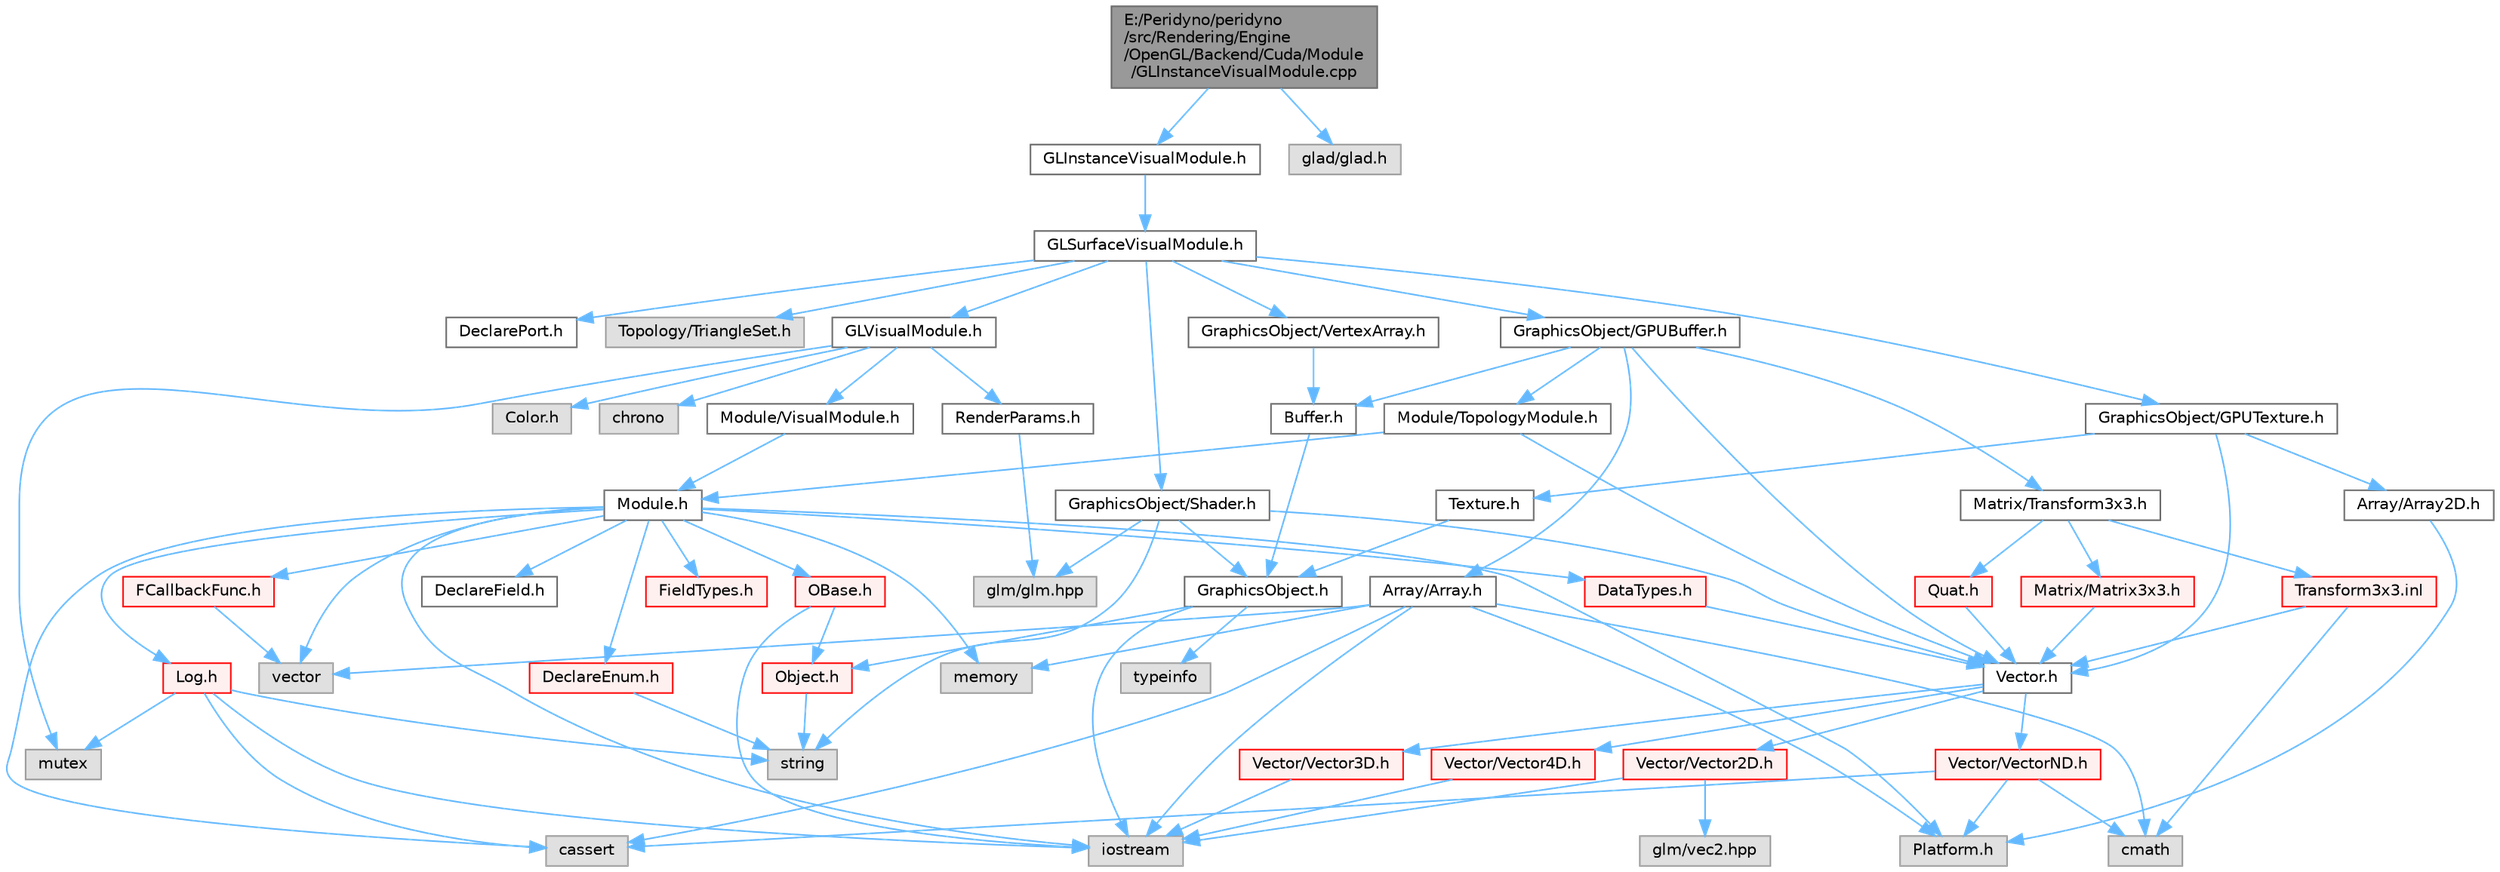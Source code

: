 digraph "E:/Peridyno/peridyno/src/Rendering/Engine/OpenGL/Backend/Cuda/Module/GLInstanceVisualModule.cpp"
{
 // LATEX_PDF_SIZE
  bgcolor="transparent";
  edge [fontname=Helvetica,fontsize=10,labelfontname=Helvetica,labelfontsize=10];
  node [fontname=Helvetica,fontsize=10,shape=box,height=0.2,width=0.4];
  Node1 [id="Node000001",label="E:/Peridyno/peridyno\l/src/Rendering/Engine\l/OpenGL/Backend/Cuda/Module\l/GLInstanceVisualModule.cpp",height=0.2,width=0.4,color="gray40", fillcolor="grey60", style="filled", fontcolor="black",tooltip=" "];
  Node1 -> Node2 [id="edge1_Node000001_Node000002",color="steelblue1",style="solid",tooltip=" "];
  Node2 [id="Node000002",label="GLInstanceVisualModule.h",height=0.2,width=0.4,color="grey40", fillcolor="white", style="filled",URL="$_g_l_instance_visual_module_8h.html",tooltip=" "];
  Node2 -> Node3 [id="edge2_Node000002_Node000003",color="steelblue1",style="solid",tooltip=" "];
  Node3 [id="Node000003",label="GLSurfaceVisualModule.h",height=0.2,width=0.4,color="grey40", fillcolor="white", style="filled",URL="$_g_l_surface_visual_module_8h.html",tooltip=" "];
  Node3 -> Node4 [id="edge3_Node000003_Node000004",color="steelblue1",style="solid",tooltip=" "];
  Node4 [id="Node000004",label="DeclarePort.h",height=0.2,width=0.4,color="grey40", fillcolor="white", style="filled",URL="$_declare_port_8h.html",tooltip=" "];
  Node3 -> Node5 [id="edge4_Node000003_Node000005",color="steelblue1",style="solid",tooltip=" "];
  Node5 [id="Node000005",label="Topology/TriangleSet.h",height=0.2,width=0.4,color="grey60", fillcolor="#E0E0E0", style="filled",tooltip=" "];
  Node3 -> Node6 [id="edge5_Node000003_Node000006",color="steelblue1",style="solid",tooltip=" "];
  Node6 [id="Node000006",label="GLVisualModule.h",height=0.2,width=0.4,color="grey40", fillcolor="white", style="filled",URL="$_g_l_visual_module_8h.html",tooltip=" "];
  Node6 -> Node7 [id="edge6_Node000006_Node000007",color="steelblue1",style="solid",tooltip=" "];
  Node7 [id="Node000007",label="chrono",height=0.2,width=0.4,color="grey60", fillcolor="#E0E0E0", style="filled",tooltip=" "];
  Node6 -> Node8 [id="edge7_Node000006_Node000008",color="steelblue1",style="solid",tooltip=" "];
  Node8 [id="Node000008",label="mutex",height=0.2,width=0.4,color="grey60", fillcolor="#E0E0E0", style="filled",tooltip=" "];
  Node6 -> Node9 [id="edge8_Node000006_Node000009",color="steelblue1",style="solid",tooltip=" "];
  Node9 [id="Node000009",label="Module/VisualModule.h",height=0.2,width=0.4,color="grey40", fillcolor="white", style="filled",URL="$_visual_module_8h.html",tooltip=" "];
  Node9 -> Node10 [id="edge9_Node000009_Node000010",color="steelblue1",style="solid",tooltip=" "];
  Node10 [id="Node000010",label="Module.h",height=0.2,width=0.4,color="grey40", fillcolor="white", style="filled",URL="$_module_8h.html",tooltip=" "];
  Node10 -> Node11 [id="edge10_Node000010_Node000011",color="steelblue1",style="solid",tooltip=" "];
  Node11 [id="Node000011",label="Platform.h",height=0.2,width=0.4,color="grey60", fillcolor="#E0E0E0", style="filled",tooltip=" "];
  Node10 -> Node12 [id="edge11_Node000010_Node000012",color="steelblue1",style="solid",tooltip=" "];
  Node12 [id="Node000012",label="memory",height=0.2,width=0.4,color="grey60", fillcolor="#E0E0E0", style="filled",tooltip=" "];
  Node10 -> Node13 [id="edge12_Node000010_Node000013",color="steelblue1",style="solid",tooltip=" "];
  Node13 [id="Node000013",label="vector",height=0.2,width=0.4,color="grey60", fillcolor="#E0E0E0", style="filled",tooltip=" "];
  Node10 -> Node14 [id="edge13_Node000010_Node000014",color="steelblue1",style="solid",tooltip=" "];
  Node14 [id="Node000014",label="cassert",height=0.2,width=0.4,color="grey60", fillcolor="#E0E0E0", style="filled",tooltip=" "];
  Node10 -> Node15 [id="edge14_Node000010_Node000015",color="steelblue1",style="solid",tooltip=" "];
  Node15 [id="Node000015",label="iostream",height=0.2,width=0.4,color="grey60", fillcolor="#E0E0E0", style="filled",tooltip=" "];
  Node10 -> Node16 [id="edge15_Node000010_Node000016",color="steelblue1",style="solid",tooltip=" "];
  Node16 [id="Node000016",label="OBase.h",height=0.2,width=0.4,color="red", fillcolor="#FFF0F0", style="filled",URL="$_o_base_8h.html",tooltip=" "];
  Node16 -> Node15 [id="edge16_Node000016_Node000015",color="steelblue1",style="solid",tooltip=" "];
  Node16 -> Node23 [id="edge17_Node000016_Node000023",color="steelblue1",style="solid",tooltip=" "];
  Node23 [id="Node000023",label="Object.h",height=0.2,width=0.4,color="red", fillcolor="#FFF0F0", style="filled",URL="$_object_8h.html",tooltip=" "];
  Node23 -> Node20 [id="edge18_Node000023_Node000020",color="steelblue1",style="solid",tooltip=" "];
  Node20 [id="Node000020",label="string",height=0.2,width=0.4,color="grey60", fillcolor="#E0E0E0", style="filled",tooltip=" "];
  Node10 -> Node26 [id="edge19_Node000010_Node000026",color="steelblue1",style="solid",tooltip=" "];
  Node26 [id="Node000026",label="Log.h",height=0.2,width=0.4,color="red", fillcolor="#FFF0F0", style="filled",URL="$_log_8h.html",tooltip=" "];
  Node26 -> Node8 [id="edge20_Node000026_Node000008",color="steelblue1",style="solid",tooltip=" "];
  Node26 -> Node20 [id="edge21_Node000026_Node000020",color="steelblue1",style="solid",tooltip=" "];
  Node26 -> Node15 [id="edge22_Node000026_Node000015",color="steelblue1",style="solid",tooltip=" "];
  Node26 -> Node14 [id="edge23_Node000026_Node000014",color="steelblue1",style="solid",tooltip=" "];
  Node10 -> Node33 [id="edge24_Node000010_Node000033",color="steelblue1",style="solid",tooltip=" "];
  Node33 [id="Node000033",label="DataTypes.h",height=0.2,width=0.4,color="red", fillcolor="#FFF0F0", style="filled",URL="$_data_types_8h.html",tooltip=" "];
  Node33 -> Node34 [id="edge25_Node000033_Node000034",color="steelblue1",style="solid",tooltip=" "];
  Node34 [id="Node000034",label="Vector.h",height=0.2,width=0.4,color="grey40", fillcolor="white", style="filled",URL="$_vector_8h.html",tooltip=" "];
  Node34 -> Node35 [id="edge26_Node000034_Node000035",color="steelblue1",style="solid",tooltip=" "];
  Node35 [id="Node000035",label="Vector/Vector2D.h",height=0.2,width=0.4,color="red", fillcolor="#FFF0F0", style="filled",URL="$_vector2_d_8h.html",tooltip=" "];
  Node35 -> Node36 [id="edge27_Node000035_Node000036",color="steelblue1",style="solid",tooltip=" "];
  Node36 [id="Node000036",label="glm/vec2.hpp",height=0.2,width=0.4,color="grey60", fillcolor="#E0E0E0", style="filled",tooltip=" "];
  Node35 -> Node15 [id="edge28_Node000035_Node000015",color="steelblue1",style="solid",tooltip=" "];
  Node34 -> Node41 [id="edge29_Node000034_Node000041",color="steelblue1",style="solid",tooltip=" "];
  Node41 [id="Node000041",label="Vector/Vector3D.h",height=0.2,width=0.4,color="red", fillcolor="#FFF0F0", style="filled",URL="$_vector3_d_8h.html",tooltip=" "];
  Node41 -> Node15 [id="edge30_Node000041_Node000015",color="steelblue1",style="solid",tooltip=" "];
  Node34 -> Node44 [id="edge31_Node000034_Node000044",color="steelblue1",style="solid",tooltip=" "];
  Node44 [id="Node000044",label="Vector/Vector4D.h",height=0.2,width=0.4,color="red", fillcolor="#FFF0F0", style="filled",URL="$_vector4_d_8h.html",tooltip=" "];
  Node44 -> Node15 [id="edge32_Node000044_Node000015",color="steelblue1",style="solid",tooltip=" "];
  Node34 -> Node47 [id="edge33_Node000034_Node000047",color="steelblue1",style="solid",tooltip=" "];
  Node47 [id="Node000047",label="Vector/VectorND.h",height=0.2,width=0.4,color="red", fillcolor="#FFF0F0", style="filled",URL="$_vector_n_d_8h.html",tooltip=" "];
  Node47 -> Node52 [id="edge34_Node000047_Node000052",color="steelblue1",style="solid",tooltip=" "];
  Node52 [id="Node000052",label="cmath",height=0.2,width=0.4,color="grey60", fillcolor="#E0E0E0", style="filled",tooltip=" "];
  Node47 -> Node14 [id="edge35_Node000047_Node000014",color="steelblue1",style="solid",tooltip=" "];
  Node47 -> Node11 [id="edge36_Node000047_Node000011",color="steelblue1",style="solid",tooltip=" "];
  Node10 -> Node74 [id="edge37_Node000010_Node000074",color="steelblue1",style="solid",tooltip=" "];
  Node74 [id="Node000074",label="DeclareEnum.h",height=0.2,width=0.4,color="red", fillcolor="#FFF0F0", style="filled",URL="$_declare_enum_8h.html",tooltip=" "];
  Node74 -> Node20 [id="edge38_Node000074_Node000020",color="steelblue1",style="solid",tooltip=" "];
  Node10 -> Node91 [id="edge39_Node000010_Node000091",color="steelblue1",style="solid",tooltip=" "];
  Node91 [id="Node000091",label="DeclareField.h",height=0.2,width=0.4,color="grey40", fillcolor="white", style="filled",URL="$_declare_field_8h.html",tooltip=" "];
  Node10 -> Node92 [id="edge40_Node000010_Node000092",color="steelblue1",style="solid",tooltip=" "];
  Node92 [id="Node000092",label="FCallbackFunc.h",height=0.2,width=0.4,color="red", fillcolor="#FFF0F0", style="filled",URL="$_f_callback_func_8h.html",tooltip=" "];
  Node92 -> Node13 [id="edge41_Node000092_Node000013",color="steelblue1",style="solid",tooltip=" "];
  Node10 -> Node93 [id="edge42_Node000010_Node000093",color="steelblue1",style="solid",tooltip=" "];
  Node93 [id="Node000093",label="FieldTypes.h",height=0.2,width=0.4,color="red", fillcolor="#FFF0F0", style="filled",URL="$_field_types_8h.html",tooltip=" "];
  Node6 -> Node95 [id="edge43_Node000006_Node000095",color="steelblue1",style="solid",tooltip=" "];
  Node95 [id="Node000095",label="Color.h",height=0.2,width=0.4,color="grey60", fillcolor="#E0E0E0", style="filled",tooltip=" "];
  Node6 -> Node96 [id="edge44_Node000006_Node000096",color="steelblue1",style="solid",tooltip=" "];
  Node96 [id="Node000096",label="RenderParams.h",height=0.2,width=0.4,color="grey40", fillcolor="white", style="filled",URL="$_render_params_8h.html",tooltip=" "];
  Node96 -> Node86 [id="edge45_Node000096_Node000086",color="steelblue1",style="solid",tooltip=" "];
  Node86 [id="Node000086",label="glm/glm.hpp",height=0.2,width=0.4,color="grey60", fillcolor="#E0E0E0", style="filled",tooltip=" "];
  Node3 -> Node97 [id="edge46_Node000003_Node000097",color="steelblue1",style="solid",tooltip=" "];
  Node97 [id="Node000097",label="GraphicsObject/GPUBuffer.h",height=0.2,width=0.4,color="grey40", fillcolor="white", style="filled",URL="$_g_p_u_buffer_8h.html",tooltip=" "];
  Node97 -> Node98 [id="edge47_Node000097_Node000098",color="steelblue1",style="solid",tooltip=" "];
  Node98 [id="Node000098",label="Buffer.h",height=0.2,width=0.4,color="grey40", fillcolor="white", style="filled",URL="$_buffer_8h.html",tooltip=" "];
  Node98 -> Node99 [id="edge48_Node000098_Node000099",color="steelblue1",style="solid",tooltip=" "];
  Node99 [id="Node000099",label="GraphicsObject.h",height=0.2,width=0.4,color="grey40", fillcolor="white", style="filled",URL="$_graphics_object_8h.html",tooltip=" "];
  Node99 -> Node19 [id="edge49_Node000099_Node000019",color="steelblue1",style="solid",tooltip=" "];
  Node19 [id="Node000019",label="typeinfo",height=0.2,width=0.4,color="grey60", fillcolor="#E0E0E0", style="filled",tooltip=" "];
  Node99 -> Node15 [id="edge50_Node000099_Node000015",color="steelblue1",style="solid",tooltip=" "];
  Node99 -> Node23 [id="edge51_Node000099_Node000023",color="steelblue1",style="solid",tooltip=" "];
  Node97 -> Node78 [id="edge52_Node000097_Node000078",color="steelblue1",style="solid",tooltip=" "];
  Node78 [id="Node000078",label="Array/Array.h",height=0.2,width=0.4,color="grey40", fillcolor="white", style="filled",URL="$_array_8h.html",tooltip=" "];
  Node78 -> Node11 [id="edge53_Node000078_Node000011",color="steelblue1",style="solid",tooltip=" "];
  Node78 -> Node14 [id="edge54_Node000078_Node000014",color="steelblue1",style="solid",tooltip=" "];
  Node78 -> Node13 [id="edge55_Node000078_Node000013",color="steelblue1",style="solid",tooltip=" "];
  Node78 -> Node15 [id="edge56_Node000078_Node000015",color="steelblue1",style="solid",tooltip=" "];
  Node78 -> Node12 [id="edge57_Node000078_Node000012",color="steelblue1",style="solid",tooltip=" "];
  Node78 -> Node52 [id="edge58_Node000078_Node000052",color="steelblue1",style="solid",tooltip=" "];
  Node97 -> Node34 [id="edge59_Node000097_Node000034",color="steelblue1",style="solid",tooltip=" "];
  Node97 -> Node65 [id="edge60_Node000097_Node000065",color="steelblue1",style="solid",tooltip=" "];
  Node65 [id="Node000065",label="Matrix/Transform3x3.h",height=0.2,width=0.4,color="grey40", fillcolor="white", style="filled",URL="$_transform3x3_8h.html",tooltip=" "];
  Node65 -> Node66 [id="edge61_Node000065_Node000066",color="steelblue1",style="solid",tooltip=" "];
  Node66 [id="Node000066",label="Quat.h",height=0.2,width=0.4,color="red", fillcolor="#FFF0F0", style="filled",URL="$_quat_8h.html",tooltip="Implementation of quaternion."];
  Node66 -> Node34 [id="edge62_Node000066_Node000034",color="steelblue1",style="solid",tooltip=" "];
  Node65 -> Node59 [id="edge63_Node000065_Node000059",color="steelblue1",style="solid",tooltip=" "];
  Node59 [id="Node000059",label="Matrix/Matrix3x3.h",height=0.2,width=0.4,color="red", fillcolor="#FFF0F0", style="filled",URL="$_matrix3x3_8h.html",tooltip=" "];
  Node59 -> Node34 [id="edge64_Node000059_Node000034",color="steelblue1",style="solid",tooltip=" "];
  Node65 -> Node69 [id="edge65_Node000065_Node000069",color="steelblue1",style="solid",tooltip=" "];
  Node69 [id="Node000069",label="Transform3x3.inl",height=0.2,width=0.4,color="red", fillcolor="#FFF0F0", style="filled",URL="$_transform3x3_8inl.html",tooltip=" "];
  Node69 -> Node52 [id="edge66_Node000069_Node000052",color="steelblue1",style="solid",tooltip=" "];
  Node69 -> Node34 [id="edge67_Node000069_Node000034",color="steelblue1",style="solid",tooltip=" "];
  Node97 -> Node100 [id="edge68_Node000097_Node000100",color="steelblue1",style="solid",tooltip=" "];
  Node100 [id="Node000100",label="Module/TopologyModule.h",height=0.2,width=0.4,color="grey40", fillcolor="white", style="filled",URL="$_topology_module_8h.html",tooltip=" "];
  Node100 -> Node34 [id="edge69_Node000100_Node000034",color="steelblue1",style="solid",tooltip=" "];
  Node100 -> Node10 [id="edge70_Node000100_Node000010",color="steelblue1",style="solid",tooltip=" "];
  Node3 -> Node101 [id="edge71_Node000003_Node000101",color="steelblue1",style="solid",tooltip=" "];
  Node101 [id="Node000101",label="GraphicsObject/GPUTexture.h",height=0.2,width=0.4,color="grey40", fillcolor="white", style="filled",URL="$_g_p_u_texture_8h.html",tooltip=" "];
  Node101 -> Node102 [id="edge72_Node000101_Node000102",color="steelblue1",style="solid",tooltip=" "];
  Node102 [id="Node000102",label="Texture.h",height=0.2,width=0.4,color="grey40", fillcolor="white", style="filled",URL="$_texture_8h.html",tooltip=" "];
  Node102 -> Node99 [id="edge73_Node000102_Node000099",color="steelblue1",style="solid",tooltip=" "];
  Node101 -> Node34 [id="edge74_Node000101_Node000034",color="steelblue1",style="solid",tooltip=" "];
  Node101 -> Node79 [id="edge75_Node000101_Node000079",color="steelblue1",style="solid",tooltip=" "];
  Node79 [id="Node000079",label="Array/Array2D.h",height=0.2,width=0.4,color="grey40", fillcolor="white", style="filled",URL="$_array2_d_8h.html",tooltip=" "];
  Node79 -> Node11 [id="edge76_Node000079_Node000011",color="steelblue1",style="solid",tooltip=" "];
  Node3 -> Node103 [id="edge77_Node000003_Node000103",color="steelblue1",style="solid",tooltip=" "];
  Node103 [id="Node000103",label="GraphicsObject/VertexArray.h",height=0.2,width=0.4,color="grey40", fillcolor="white", style="filled",URL="$_vertex_array_8h.html",tooltip=" "];
  Node103 -> Node98 [id="edge78_Node000103_Node000098",color="steelblue1",style="solid",tooltip=" "];
  Node3 -> Node104 [id="edge79_Node000003_Node000104",color="steelblue1",style="solid",tooltip=" "];
  Node104 [id="Node000104",label="GraphicsObject/Shader.h",height=0.2,width=0.4,color="grey40", fillcolor="white", style="filled",URL="$_shader_8h.html",tooltip=" "];
  Node104 -> Node99 [id="edge80_Node000104_Node000099",color="steelblue1",style="solid",tooltip=" "];
  Node104 -> Node20 [id="edge81_Node000104_Node000020",color="steelblue1",style="solid",tooltip=" "];
  Node104 -> Node34 [id="edge82_Node000104_Node000034",color="steelblue1",style="solid",tooltip=" "];
  Node104 -> Node86 [id="edge83_Node000104_Node000086",color="steelblue1",style="solid",tooltip=" "];
  Node1 -> Node105 [id="edge84_Node000001_Node000105",color="steelblue1",style="solid",tooltip=" "];
  Node105 [id="Node000105",label="glad/glad.h",height=0.2,width=0.4,color="grey60", fillcolor="#E0E0E0", style="filled",tooltip=" "];
}
